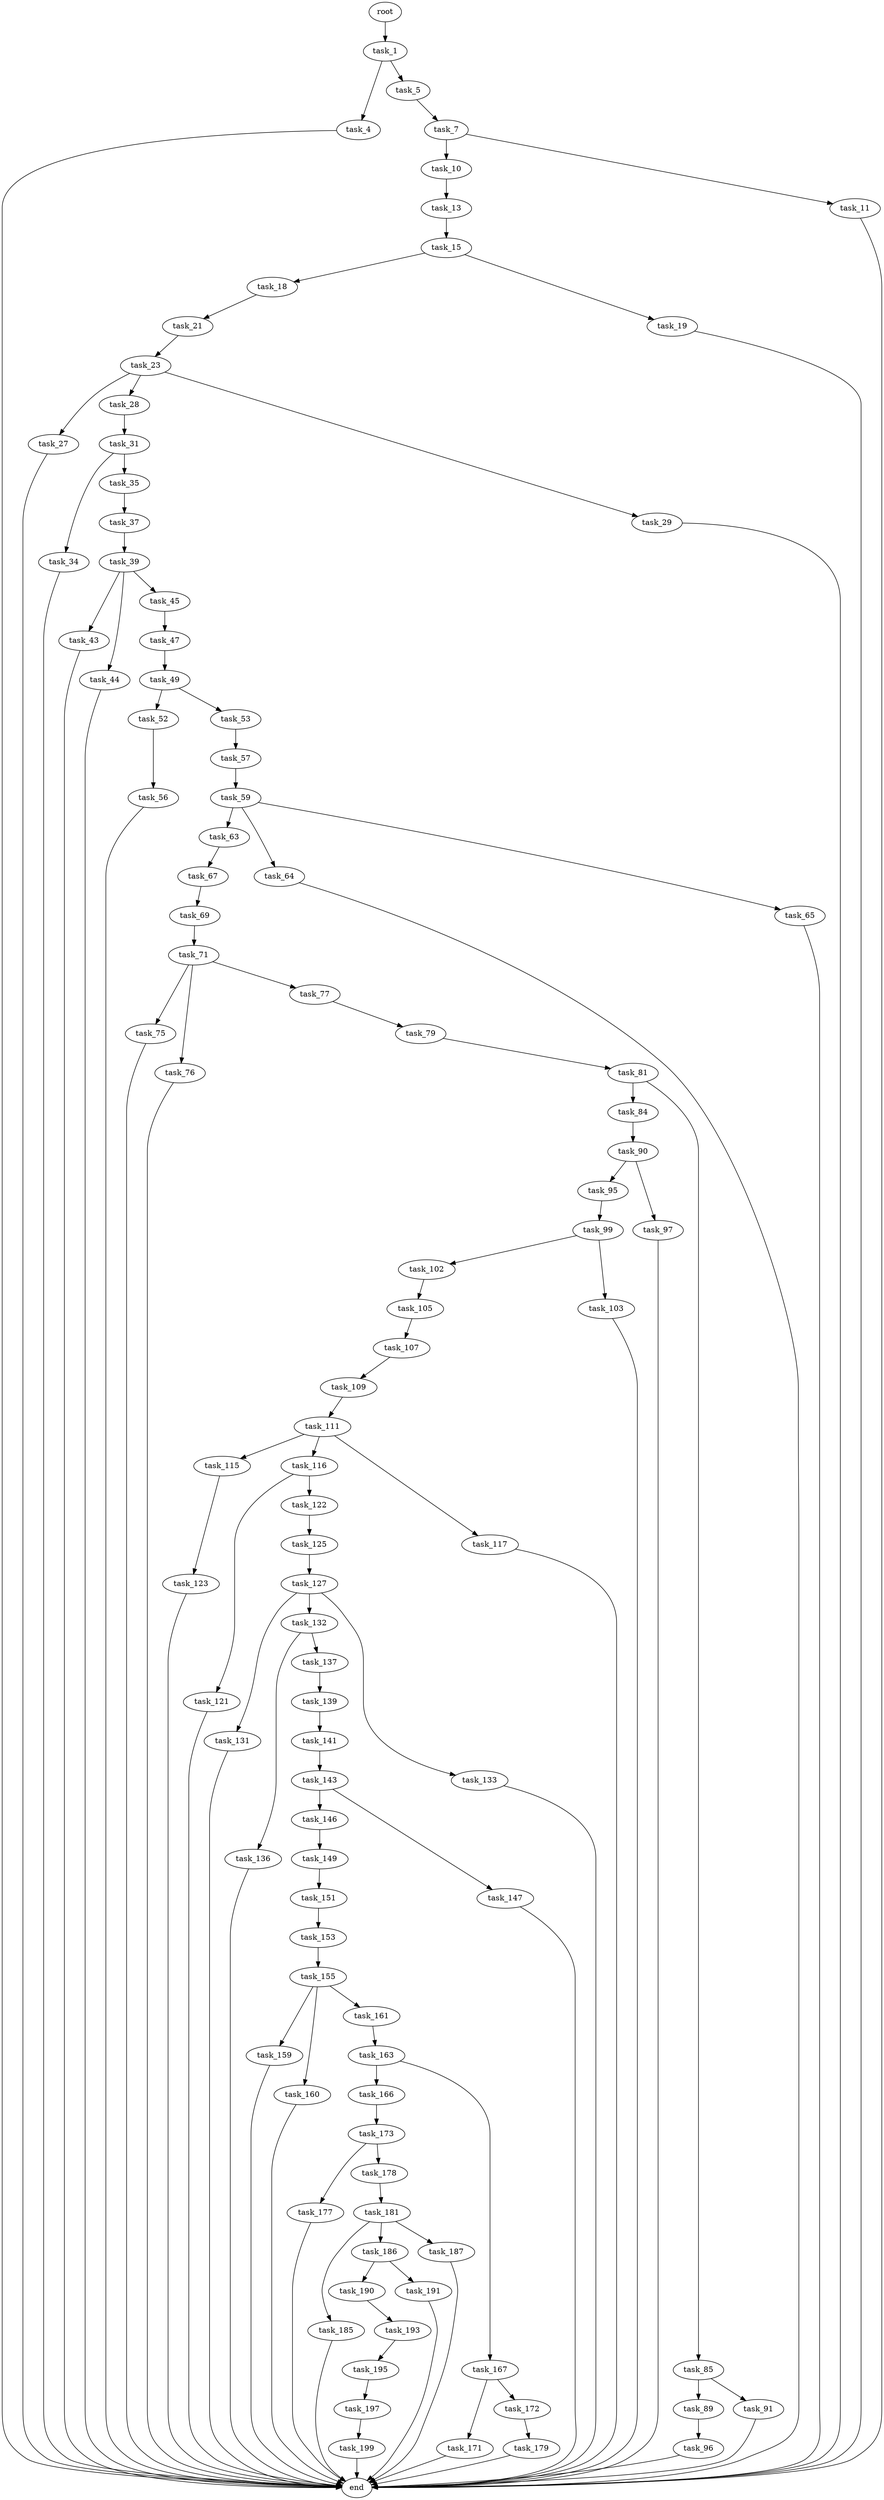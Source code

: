 digraph G {
  root [size="0.000000"];
  task_1 [size="248010189038.000000"];
  task_4 [size="18314097788.000000"];
  task_5 [size="1769577816.000000"];
  end [size="0.000000"];
  task_7 [size="538984999196.000000"];
  task_10 [size="782757789696.000000"];
  task_11 [size="6093742672.000000"];
  task_13 [size="3657182761.000000"];
  task_15 [size="69502834097.000000"];
  task_18 [size="394346741484.000000"];
  task_19 [size="231928233984.000000"];
  task_21 [size="515120497300.000000"];
  task_23 [size="549755813888.000000"];
  task_27 [size="782757789696.000000"];
  task_28 [size="2541376958.000000"];
  task_29 [size="31200107712.000000"];
  task_31 [size="29647452500.000000"];
  task_34 [size="67951076814.000000"];
  task_35 [size="795776455467.000000"];
  task_37 [size="4718190032.000000"];
  task_39 [size="7355068067.000000"];
  task_43 [size="565791406423.000000"];
  task_44 [size="890089843012.000000"];
  task_45 [size="368293445632.000000"];
  task_47 [size="549755813888.000000"];
  task_49 [size="8589934592.000000"];
  task_52 [size="3258487607.000000"];
  task_53 [size="12815967197.000000"];
  task_56 [size="368293445632.000000"];
  task_57 [size="501322947149.000000"];
  task_59 [size="12185945044.000000"];
  task_63 [size="368293445632.000000"];
  task_64 [size="1281424165.000000"];
  task_65 [size="566812157652.000000"];
  task_67 [size="4449181342.000000"];
  task_69 [size="1727511110.000000"];
  task_71 [size="549755813888.000000"];
  task_75 [size="549755813888.000000"];
  task_76 [size="11186122759.000000"];
  task_77 [size="50179299852.000000"];
  task_79 [size="17662547143.000000"];
  task_81 [size="14606164367.000000"];
  task_84 [size="782757789696.000000"];
  task_85 [size="345118174596.000000"];
  task_90 [size="421024962538.000000"];
  task_89 [size="1051986150.000000"];
  task_91 [size="7309244371.000000"];
  task_96 [size="39184125688.000000"];
  task_95 [size="782757789696.000000"];
  task_97 [size="782757789696.000000"];
  task_99 [size="18230493468.000000"];
  task_102 [size="554167535410.000000"];
  task_103 [size="10313552764.000000"];
  task_105 [size="23387717770.000000"];
  task_107 [size="549755813888.000000"];
  task_109 [size="8589934592.000000"];
  task_111 [size="124115143323.000000"];
  task_115 [size="120832248288.000000"];
  task_116 [size="5088302796.000000"];
  task_117 [size="8589934592.000000"];
  task_123 [size="134217728000.000000"];
  task_121 [size="1023457696.000000"];
  task_122 [size="28991029248.000000"];
  task_125 [size="2617415981.000000"];
  task_127 [size="305968771576.000000"];
  task_131 [size="12129227476.000000"];
  task_132 [size="549755813888.000000"];
  task_133 [size="2916350792.000000"];
  task_136 [size="68719476736.000000"];
  task_137 [size="5532273662.000000"];
  task_139 [size="151134188544.000000"];
  task_141 [size="152105073224.000000"];
  task_143 [size="12184982581.000000"];
  task_146 [size="68719476736.000000"];
  task_147 [size="231928233984.000000"];
  task_149 [size="1561838838.000000"];
  task_151 [size="300231401648.000000"];
  task_153 [size="782757789696.000000"];
  task_155 [size="11260919120.000000"];
  task_159 [size="82326899201.000000"];
  task_160 [size="8589934592.000000"];
  task_161 [size="15799086370.000000"];
  task_163 [size="68719476736.000000"];
  task_166 [size="11736029666.000000"];
  task_167 [size="231928233984.000000"];
  task_173 [size="439847644229.000000"];
  task_171 [size="1073741824000.000000"];
  task_172 [size="368293445632.000000"];
  task_179 [size="318490773435.000000"];
  task_177 [size="549755813888.000000"];
  task_178 [size="231928233984.000000"];
  task_181 [size="90225918338.000000"];
  task_185 [size="231928233984.000000"];
  task_186 [size="17815036753.000000"];
  task_187 [size="1825842943.000000"];
  task_190 [size="251081088867.000000"];
  task_191 [size="782757789696.000000"];
  task_193 [size="282341330250.000000"];
  task_195 [size="5706656960.000000"];
  task_197 [size="1831635987.000000"];
  task_199 [size="26255237269.000000"];

  root -> task_1 [size="1.000000"];
  task_1 -> task_4 [size="301989888.000000"];
  task_1 -> task_5 [size="301989888.000000"];
  task_4 -> end [size="1.000000"];
  task_5 -> task_7 [size="33554432.000000"];
  task_7 -> task_10 [size="679477248.000000"];
  task_7 -> task_11 [size="679477248.000000"];
  task_10 -> task_13 [size="679477248.000000"];
  task_11 -> end [size="1.000000"];
  task_13 -> task_15 [size="134217728.000000"];
  task_15 -> task_18 [size="301989888.000000"];
  task_15 -> task_19 [size="301989888.000000"];
  task_18 -> task_21 [size="301989888.000000"];
  task_19 -> end [size="1.000000"];
  task_21 -> task_23 [size="679477248.000000"];
  task_23 -> task_27 [size="536870912.000000"];
  task_23 -> task_28 [size="536870912.000000"];
  task_23 -> task_29 [size="536870912.000000"];
  task_27 -> end [size="1.000000"];
  task_28 -> task_31 [size="134217728.000000"];
  task_29 -> end [size="1.000000"];
  task_31 -> task_34 [size="838860800.000000"];
  task_31 -> task_35 [size="838860800.000000"];
  task_34 -> end [size="1.000000"];
  task_35 -> task_37 [size="838860800.000000"];
  task_37 -> task_39 [size="411041792.000000"];
  task_39 -> task_43 [size="411041792.000000"];
  task_39 -> task_44 [size="411041792.000000"];
  task_39 -> task_45 [size="411041792.000000"];
  task_43 -> end [size="1.000000"];
  task_44 -> end [size="1.000000"];
  task_45 -> task_47 [size="411041792.000000"];
  task_47 -> task_49 [size="536870912.000000"];
  task_49 -> task_52 [size="33554432.000000"];
  task_49 -> task_53 [size="33554432.000000"];
  task_52 -> task_56 [size="75497472.000000"];
  task_53 -> task_57 [size="411041792.000000"];
  task_56 -> end [size="1.000000"];
  task_57 -> task_59 [size="411041792.000000"];
  task_59 -> task_63 [size="411041792.000000"];
  task_59 -> task_64 [size="411041792.000000"];
  task_59 -> task_65 [size="411041792.000000"];
  task_63 -> task_67 [size="411041792.000000"];
  task_64 -> end [size="1.000000"];
  task_65 -> end [size="1.000000"];
  task_67 -> task_69 [size="75497472.000000"];
  task_69 -> task_71 [size="33554432.000000"];
  task_71 -> task_75 [size="536870912.000000"];
  task_71 -> task_76 [size="536870912.000000"];
  task_71 -> task_77 [size="536870912.000000"];
  task_75 -> end [size="1.000000"];
  task_76 -> end [size="1.000000"];
  task_77 -> task_79 [size="75497472.000000"];
  task_79 -> task_81 [size="301989888.000000"];
  task_81 -> task_84 [size="33554432.000000"];
  task_81 -> task_85 [size="33554432.000000"];
  task_84 -> task_90 [size="679477248.000000"];
  task_85 -> task_89 [size="536870912.000000"];
  task_85 -> task_91 [size="536870912.000000"];
  task_90 -> task_95 [size="411041792.000000"];
  task_90 -> task_97 [size="411041792.000000"];
  task_89 -> task_96 [size="33554432.000000"];
  task_91 -> end [size="1.000000"];
  task_96 -> end [size="1.000000"];
  task_95 -> task_99 [size="679477248.000000"];
  task_97 -> end [size="1.000000"];
  task_99 -> task_102 [size="411041792.000000"];
  task_99 -> task_103 [size="411041792.000000"];
  task_102 -> task_105 [size="679477248.000000"];
  task_103 -> end [size="1.000000"];
  task_105 -> task_107 [size="536870912.000000"];
  task_107 -> task_109 [size="536870912.000000"];
  task_109 -> task_111 [size="33554432.000000"];
  task_111 -> task_115 [size="209715200.000000"];
  task_111 -> task_116 [size="209715200.000000"];
  task_111 -> task_117 [size="209715200.000000"];
  task_115 -> task_123 [size="134217728.000000"];
  task_116 -> task_121 [size="209715200.000000"];
  task_116 -> task_122 [size="209715200.000000"];
  task_117 -> end [size="1.000000"];
  task_123 -> end [size="1.000000"];
  task_121 -> end [size="1.000000"];
  task_122 -> task_125 [size="75497472.000000"];
  task_125 -> task_127 [size="75497472.000000"];
  task_127 -> task_131 [size="536870912.000000"];
  task_127 -> task_132 [size="536870912.000000"];
  task_127 -> task_133 [size="536870912.000000"];
  task_131 -> end [size="1.000000"];
  task_132 -> task_136 [size="536870912.000000"];
  task_132 -> task_137 [size="536870912.000000"];
  task_133 -> end [size="1.000000"];
  task_136 -> end [size="1.000000"];
  task_137 -> task_139 [size="209715200.000000"];
  task_139 -> task_141 [size="134217728.000000"];
  task_141 -> task_143 [size="536870912.000000"];
  task_143 -> task_146 [size="679477248.000000"];
  task_143 -> task_147 [size="679477248.000000"];
  task_146 -> task_149 [size="134217728.000000"];
  task_147 -> end [size="1.000000"];
  task_149 -> task_151 [size="75497472.000000"];
  task_151 -> task_153 [size="301989888.000000"];
  task_153 -> task_155 [size="679477248.000000"];
  task_155 -> task_159 [size="209715200.000000"];
  task_155 -> task_160 [size="209715200.000000"];
  task_155 -> task_161 [size="209715200.000000"];
  task_159 -> end [size="1.000000"];
  task_160 -> end [size="1.000000"];
  task_161 -> task_163 [size="536870912.000000"];
  task_163 -> task_166 [size="134217728.000000"];
  task_163 -> task_167 [size="134217728.000000"];
  task_166 -> task_173 [size="209715200.000000"];
  task_167 -> task_171 [size="301989888.000000"];
  task_167 -> task_172 [size="301989888.000000"];
  task_173 -> task_177 [size="679477248.000000"];
  task_173 -> task_178 [size="679477248.000000"];
  task_171 -> end [size="1.000000"];
  task_172 -> task_179 [size="411041792.000000"];
  task_179 -> end [size="1.000000"];
  task_177 -> end [size="1.000000"];
  task_178 -> task_181 [size="301989888.000000"];
  task_181 -> task_185 [size="209715200.000000"];
  task_181 -> task_186 [size="209715200.000000"];
  task_181 -> task_187 [size="209715200.000000"];
  task_185 -> end [size="1.000000"];
  task_186 -> task_190 [size="301989888.000000"];
  task_186 -> task_191 [size="301989888.000000"];
  task_187 -> end [size="1.000000"];
  task_190 -> task_193 [size="301989888.000000"];
  task_191 -> end [size="1.000000"];
  task_193 -> task_195 [size="209715200.000000"];
  task_195 -> task_197 [size="134217728.000000"];
  task_197 -> task_199 [size="209715200.000000"];
  task_199 -> end [size="1.000000"];
}
